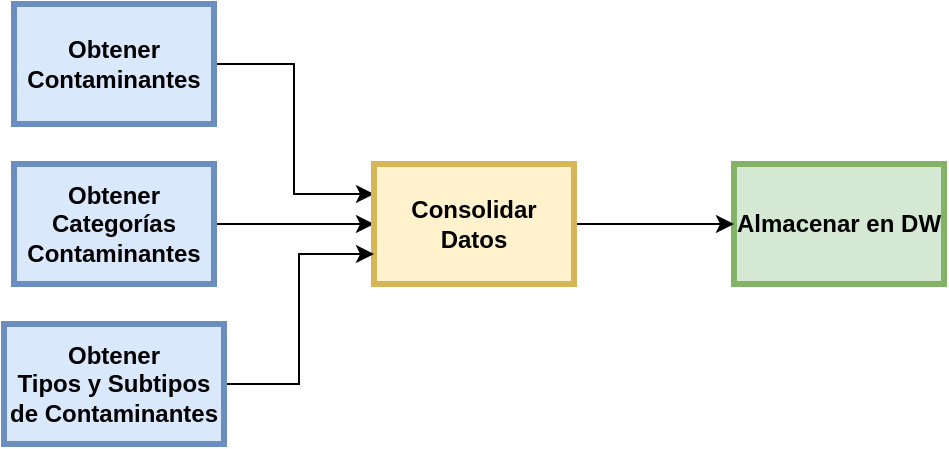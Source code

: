 <mxfile pages="1" version="11.2.5" type="device"><diagram name="Page-1" id="c7558073-3199-34d8-9f00-42111426c3f3"><mxGraphModel dx="786" dy="582" grid="1" gridSize="10" guides="1" tooltips="1" connect="1" arrows="1" fold="1" page="1" pageScale="1" pageWidth="826" pageHeight="1169" background="#ffffff" math="0" shadow="0"><root><mxCell id="0"/><mxCell id="1" parent="0"/><mxCell id="sOmLeL9o9xfqHh1spUYF-3" style="edgeStyle=orthogonalEdgeStyle;rounded=0;orthogonalLoop=1;jettySize=auto;html=1;exitX=1;exitY=0.5;exitDx=0;exitDy=0;entryX=0;entryY=0.25;entryDx=0;entryDy=0;" edge="1" parent="1" source="KHJzqqsQ3kqEn71Sj2GZ-96" target="sOmLeL9o9xfqHh1spUYF-2"><mxGeometry relative="1" as="geometry"/></mxCell><mxCell id="KHJzqqsQ3kqEn71Sj2GZ-96" value="Obtener&#10;Contaminantes" style="whiteSpace=wrap;align=center;verticalAlign=middle;fontStyle=1;strokeWidth=3;fillColor=#dae8fc;strokeColor=#6c8ebf;" parent="1" vertex="1"><mxGeometry x="210" y="130" width="100" height="60" as="geometry"/></mxCell><mxCell id="KHJzqqsQ3kqEn71Sj2GZ-102" value="Almacenar en DW" style="whiteSpace=wrap;align=center;verticalAlign=middle;fontStyle=1;strokeWidth=3;fillColor=#d5e8d4;strokeColor=#82b366;" parent="1" vertex="1"><mxGeometry x="570" y="210" width="105" height="60" as="geometry"/></mxCell><mxCell id="sOmLeL9o9xfqHh1spUYF-4" style="edgeStyle=orthogonalEdgeStyle;rounded=0;orthogonalLoop=1;jettySize=auto;html=1;exitX=1;exitY=0.5;exitDx=0;exitDy=0;entryX=0;entryY=0.5;entryDx=0;entryDy=0;" edge="1" parent="1" source="sOmLeL9o9xfqHh1spUYF-1" target="sOmLeL9o9xfqHh1spUYF-2"><mxGeometry relative="1" as="geometry"/></mxCell><mxCell id="sOmLeL9o9xfqHh1spUYF-1" value="Obtener&#10;Categorías Contaminantes" style="whiteSpace=wrap;align=center;verticalAlign=middle;fontStyle=1;strokeWidth=3;fillColor=#dae8fc;strokeColor=#6c8ebf;" vertex="1" parent="1"><mxGeometry x="210" y="210" width="100" height="60" as="geometry"/></mxCell><mxCell id="sOmLeL9o9xfqHh1spUYF-5" style="edgeStyle=orthogonalEdgeStyle;rounded=0;orthogonalLoop=1;jettySize=auto;html=1;exitX=1;exitY=0.5;exitDx=0;exitDy=0;entryX=0;entryY=0.5;entryDx=0;entryDy=0;" edge="1" parent="1" source="sOmLeL9o9xfqHh1spUYF-2" target="KHJzqqsQ3kqEn71Sj2GZ-102"><mxGeometry relative="1" as="geometry"/></mxCell><mxCell id="sOmLeL9o9xfqHh1spUYF-2" value="Consolidar&#10;Datos" style="whiteSpace=wrap;align=center;verticalAlign=middle;fontStyle=1;strokeWidth=3;fillColor=#fff2cc;strokeColor=#d6b656;" vertex="1" parent="1"><mxGeometry x="390" y="210" width="100" height="60" as="geometry"/></mxCell><mxCell id="sOmLeL9o9xfqHh1spUYF-7" style="edgeStyle=orthogonalEdgeStyle;rounded=0;orthogonalLoop=1;jettySize=auto;html=1;exitX=1;exitY=0.5;exitDx=0;exitDy=0;entryX=0;entryY=0.75;entryDx=0;entryDy=0;" edge="1" parent="1" source="sOmLeL9o9xfqHh1spUYF-6" target="sOmLeL9o9xfqHh1spUYF-2"><mxGeometry relative="1" as="geometry"/></mxCell><mxCell id="sOmLeL9o9xfqHh1spUYF-6" value="Obtener&#10;Tipos y Subtipos de Contaminantes" style="whiteSpace=wrap;align=center;verticalAlign=middle;fontStyle=1;strokeWidth=3;fillColor=#dae8fc;strokeColor=#6c8ebf;" vertex="1" parent="1"><mxGeometry x="205" y="290" width="110" height="60" as="geometry"/></mxCell></root></mxGraphModel></diagram></mxfile>